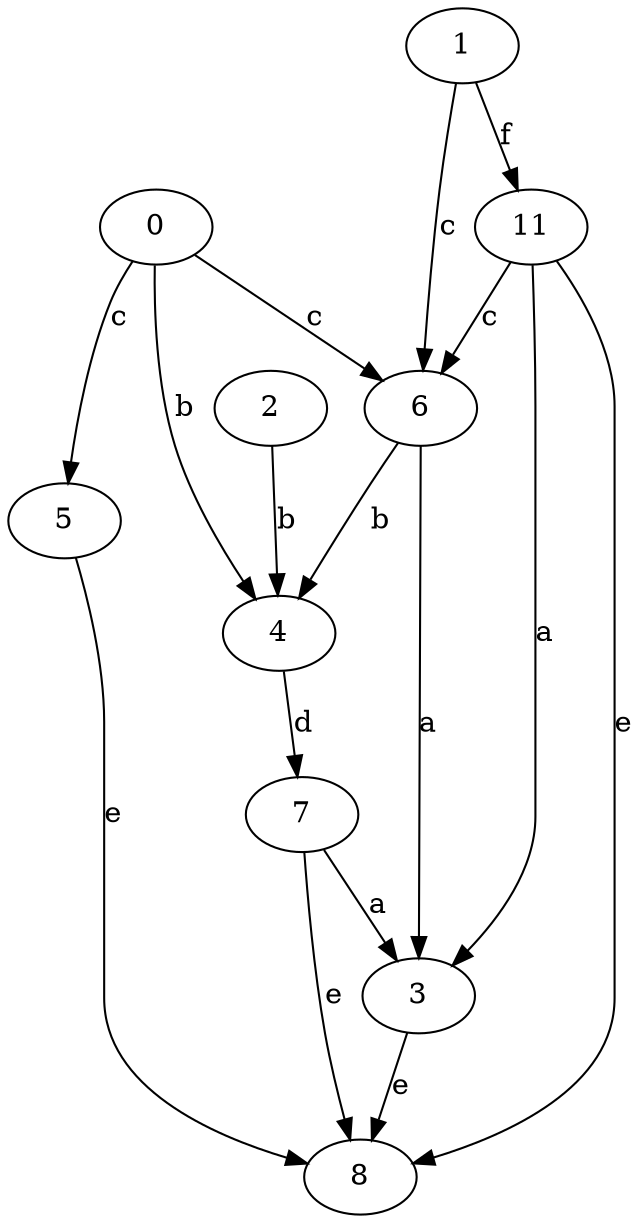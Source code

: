 strict digraph  {
2;
3;
0;
4;
5;
1;
6;
7;
8;
11;
2 -> 4  [label=b];
3 -> 8  [label=e];
0 -> 4  [label=b];
0 -> 5  [label=c];
0 -> 6  [label=c];
4 -> 7  [label=d];
5 -> 8  [label=e];
1 -> 6  [label=c];
1 -> 11  [label=f];
6 -> 3  [label=a];
6 -> 4  [label=b];
7 -> 3  [label=a];
7 -> 8  [label=e];
11 -> 3  [label=a];
11 -> 6  [label=c];
11 -> 8  [label=e];
}
